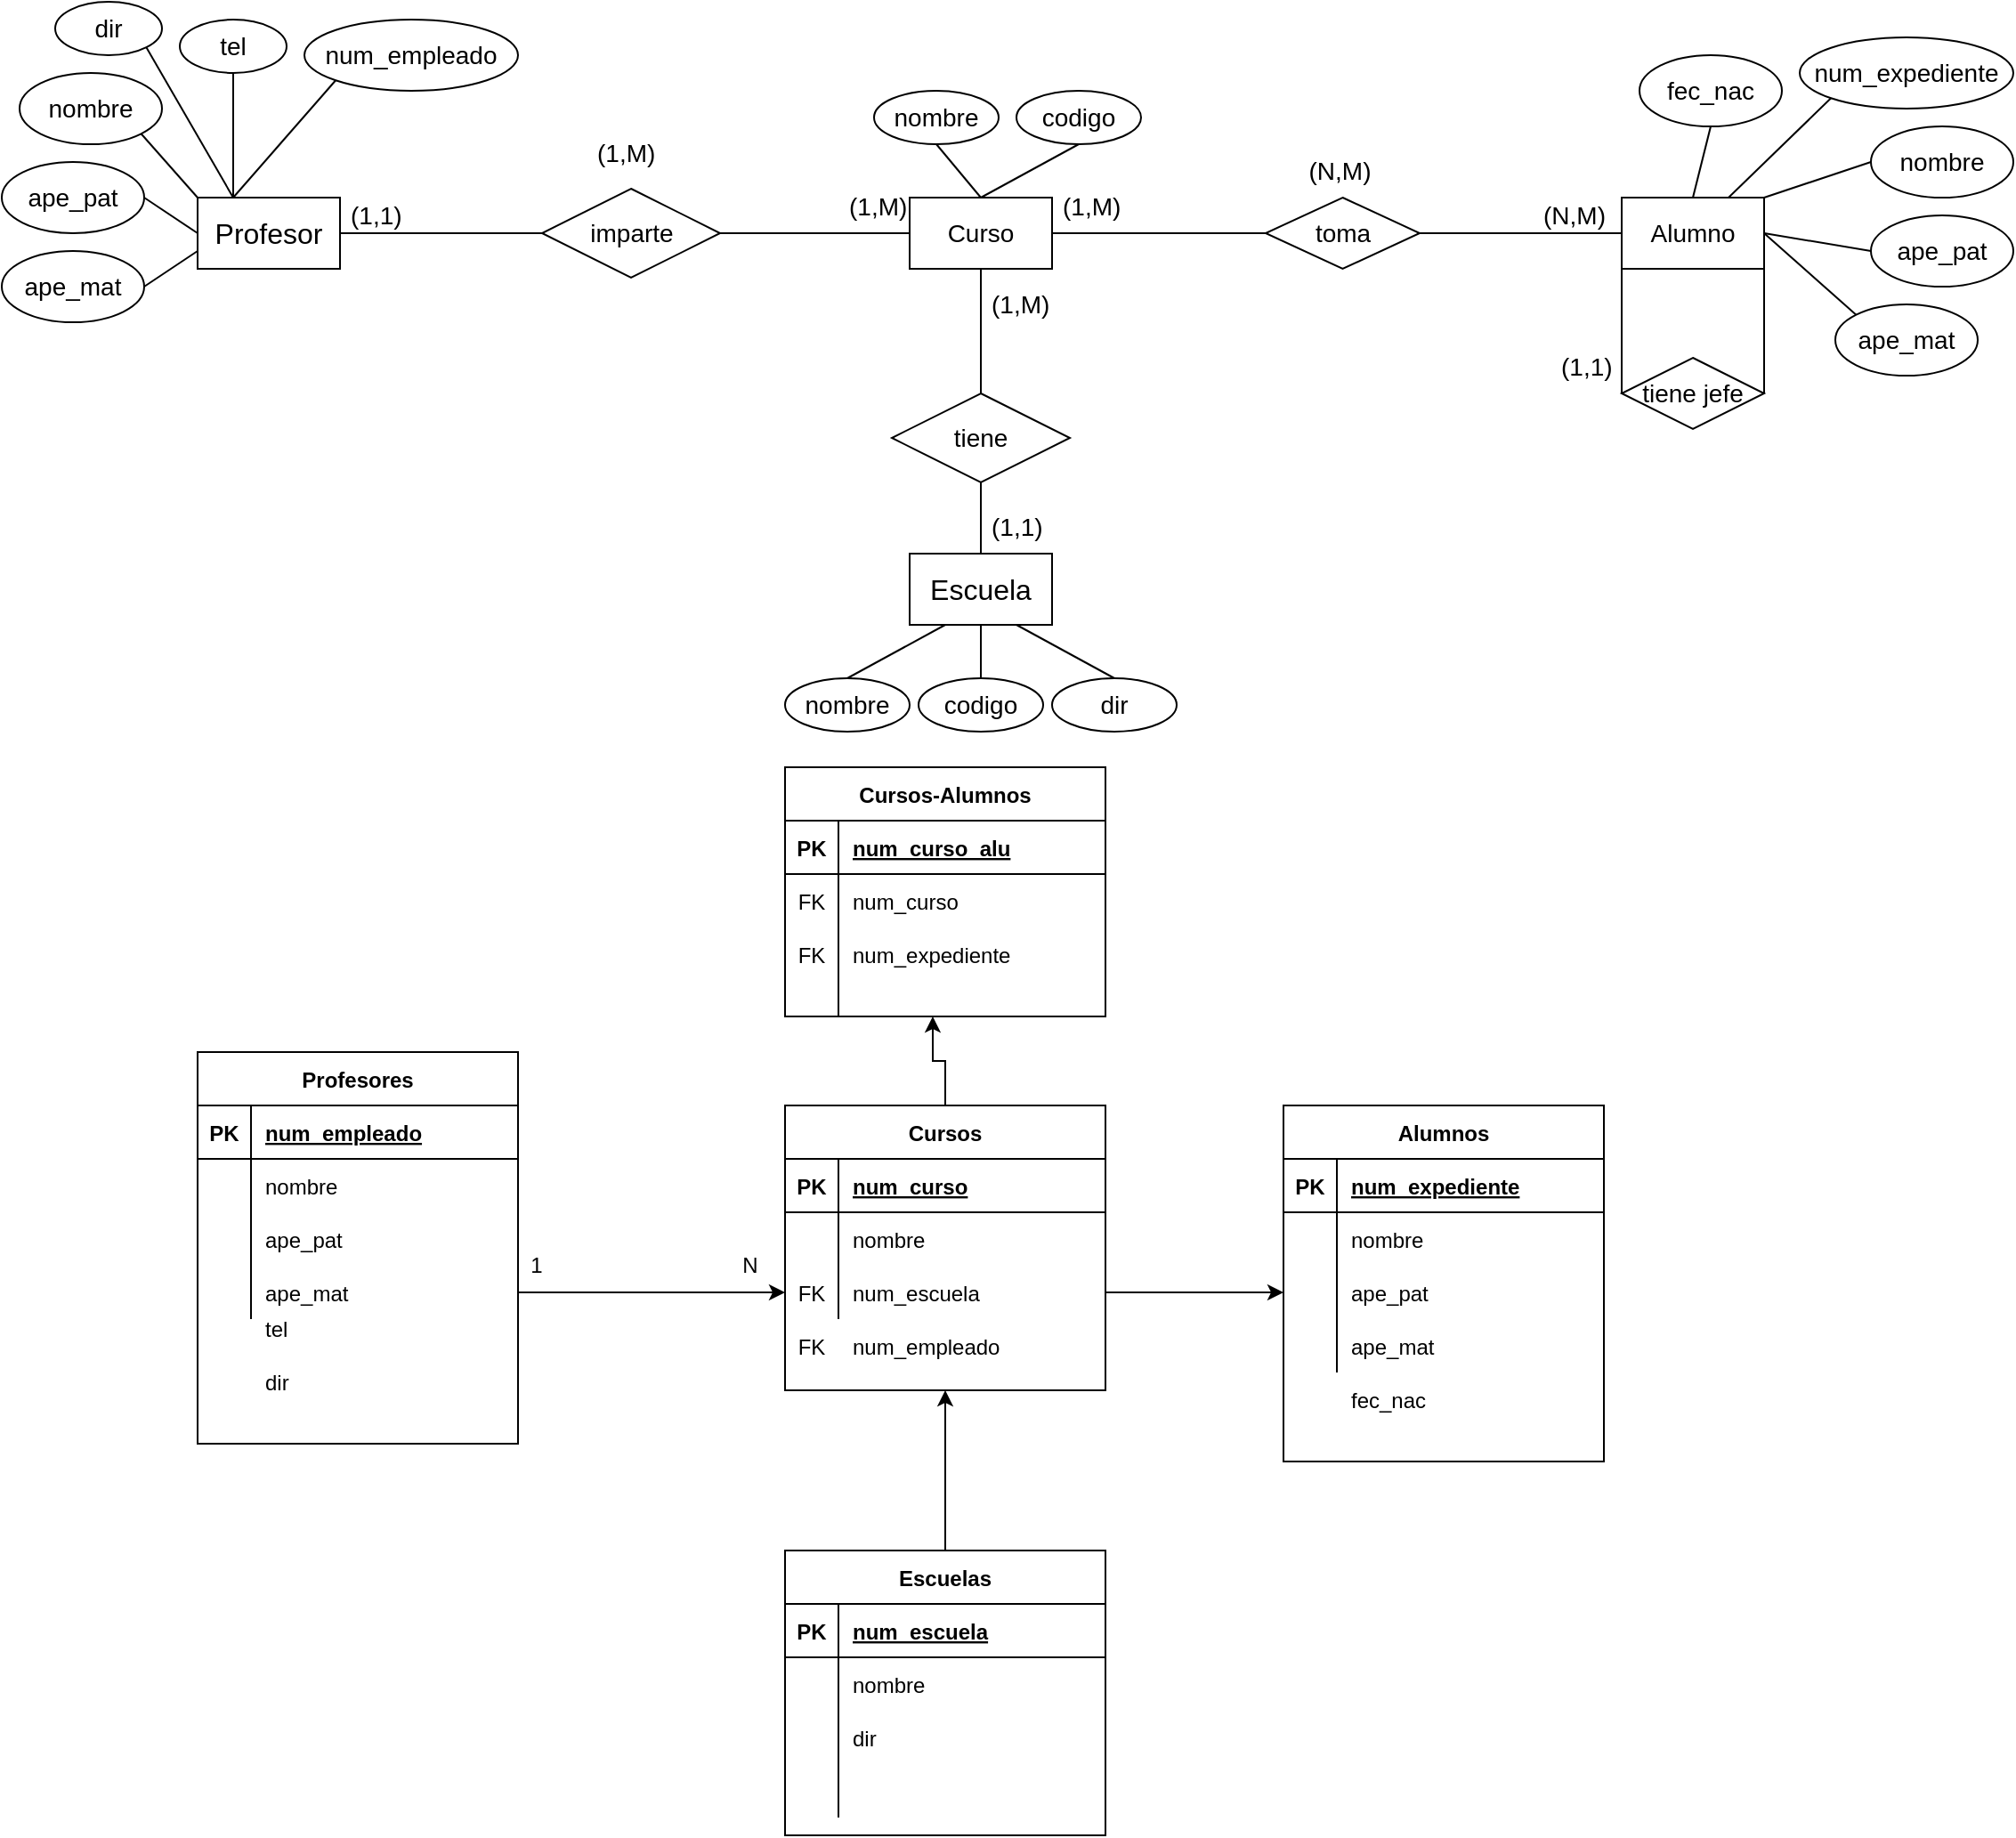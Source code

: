 <mxfile version="13.8.0" type="github">
  <diagram id="ArHhOgh3IaD8CNQqkL_k" name="Page-1">
    <mxGraphModel dx="1102" dy="614" grid="1" gridSize="10" guides="1" tooltips="1" connect="1" arrows="1" fold="1" page="1" pageScale="1" pageWidth="827" pageHeight="1169" math="0" shadow="0">
      <root>
        <mxCell id="0" />
        <mxCell id="1" parent="0" />
        <mxCell id="pSBBILQs86cwOw-8D6nt-1" value="Profesor" style="rounded=0;whiteSpace=wrap;html=1;fontSize=16;" parent="1" vertex="1">
          <mxGeometry x="120" y="280" width="80" height="40" as="geometry" />
        </mxCell>
        <mxCell id="pSBBILQs86cwOw-8D6nt-2" value="num_empleado" style="ellipse;whiteSpace=wrap;html=1;align=center;fontSize=14;" parent="1" vertex="1">
          <mxGeometry x="180" y="180" width="120" height="40" as="geometry" />
        </mxCell>
        <mxCell id="pSBBILQs86cwOw-8D6nt-3" value="nombre" style="ellipse;whiteSpace=wrap;html=1;align=center;fontSize=14;" parent="1" vertex="1">
          <mxGeometry x="20" y="210" width="80" height="40" as="geometry" />
        </mxCell>
        <mxCell id="pSBBILQs86cwOw-8D6nt-4" value="ape_pat" style="ellipse;whiteSpace=wrap;html=1;align=center;fontSize=14;" parent="1" vertex="1">
          <mxGeometry x="10" y="260" width="80" height="40" as="geometry" />
        </mxCell>
        <mxCell id="pSBBILQs86cwOw-8D6nt-7" value="ape_mat" style="ellipse;whiteSpace=wrap;html=1;align=center;fontSize=14;" parent="1" vertex="1">
          <mxGeometry x="10" y="310" width="80" height="40" as="geometry" />
        </mxCell>
        <mxCell id="pSBBILQs86cwOw-8D6nt-8" value="dir" style="ellipse;whiteSpace=wrap;html=1;align=center;fontSize=14;" parent="1" vertex="1">
          <mxGeometry x="40" y="170" width="60" height="30" as="geometry" />
        </mxCell>
        <mxCell id="pSBBILQs86cwOw-8D6nt-9" value="tel" style="ellipse;whiteSpace=wrap;html=1;align=center;fontSize=14;" parent="1" vertex="1">
          <mxGeometry x="110" y="180" width="60" height="30" as="geometry" />
        </mxCell>
        <mxCell id="pSBBILQs86cwOw-8D6nt-10" value="" style="endArrow=none;html=1;rounded=0;fontSize=14;exitX=1;exitY=0.5;exitDx=0;exitDy=0;entryX=0;entryY=0.75;entryDx=0;entryDy=0;" parent="1" source="pSBBILQs86cwOw-8D6nt-7" target="pSBBILQs86cwOw-8D6nt-1" edge="1">
          <mxGeometry relative="1" as="geometry">
            <mxPoint x="330" y="320" as="sourcePoint" />
            <mxPoint x="490" y="320" as="targetPoint" />
          </mxGeometry>
        </mxCell>
        <mxCell id="pSBBILQs86cwOw-8D6nt-11" value="" style="endArrow=none;html=1;rounded=0;fontSize=14;exitX=0;exitY=1;exitDx=0;exitDy=0;entryX=0.25;entryY=0;entryDx=0;entryDy=0;" parent="1" source="pSBBILQs86cwOw-8D6nt-2" target="pSBBILQs86cwOw-8D6nt-1" edge="1">
          <mxGeometry relative="1" as="geometry">
            <mxPoint x="330" y="320" as="sourcePoint" />
            <mxPoint x="490" y="320" as="targetPoint" />
          </mxGeometry>
        </mxCell>
        <mxCell id="pSBBILQs86cwOw-8D6nt-12" value="" style="endArrow=none;html=1;rounded=0;fontSize=14;entryX=0.25;entryY=0;entryDx=0;entryDy=0;" parent="1" source="pSBBILQs86cwOw-8D6nt-9" target="pSBBILQs86cwOw-8D6nt-1" edge="1">
          <mxGeometry relative="1" as="geometry">
            <mxPoint x="330" y="320" as="sourcePoint" />
            <mxPoint x="490" y="320" as="targetPoint" />
          </mxGeometry>
        </mxCell>
        <mxCell id="pSBBILQs86cwOw-8D6nt-13" value="" style="endArrow=none;html=1;rounded=0;fontSize=14;exitX=1;exitY=1;exitDx=0;exitDy=0;entryX=0.25;entryY=0;entryDx=0;entryDy=0;" parent="1" source="pSBBILQs86cwOw-8D6nt-8" target="pSBBILQs86cwOw-8D6nt-1" edge="1">
          <mxGeometry relative="1" as="geometry">
            <mxPoint x="330" y="320" as="sourcePoint" />
            <mxPoint x="490" y="320" as="targetPoint" />
          </mxGeometry>
        </mxCell>
        <mxCell id="pSBBILQs86cwOw-8D6nt-14" value="" style="endArrow=none;html=1;rounded=0;fontSize=14;exitX=1;exitY=1;exitDx=0;exitDy=0;entryX=0;entryY=0;entryDx=0;entryDy=0;" parent="1" source="pSBBILQs86cwOw-8D6nt-3" target="pSBBILQs86cwOw-8D6nt-1" edge="1">
          <mxGeometry relative="1" as="geometry">
            <mxPoint x="330" y="320" as="sourcePoint" />
            <mxPoint x="490" y="320" as="targetPoint" />
          </mxGeometry>
        </mxCell>
        <mxCell id="pSBBILQs86cwOw-8D6nt-15" value="" style="endArrow=none;html=1;rounded=0;fontSize=14;exitX=1;exitY=0.5;exitDx=0;exitDy=0;entryX=0;entryY=0.5;entryDx=0;entryDy=0;" parent="1" source="pSBBILQs86cwOw-8D6nt-4" target="pSBBILQs86cwOw-8D6nt-1" edge="1">
          <mxGeometry relative="1" as="geometry">
            <mxPoint x="330" y="320" as="sourcePoint" />
            <mxPoint x="490" y="320" as="targetPoint" />
          </mxGeometry>
        </mxCell>
        <mxCell id="pSBBILQs86cwOw-8D6nt-16" value="Curso" style="whiteSpace=wrap;html=1;align=center;fontSize=14;" parent="1" vertex="1">
          <mxGeometry x="520" y="280" width="80" height="40" as="geometry" />
        </mxCell>
        <mxCell id="pSBBILQs86cwOw-8D6nt-17" value="nombre" style="ellipse;whiteSpace=wrap;html=1;align=center;fontSize=14;" parent="1" vertex="1">
          <mxGeometry x="500" y="220" width="70" height="30" as="geometry" />
        </mxCell>
        <mxCell id="pSBBILQs86cwOw-8D6nt-18" value="codigo" style="ellipse;whiteSpace=wrap;html=1;align=center;fontSize=14;" parent="1" vertex="1">
          <mxGeometry x="580" y="220" width="70" height="30" as="geometry" />
        </mxCell>
        <mxCell id="pSBBILQs86cwOw-8D6nt-19" value="" style="endArrow=none;html=1;rounded=0;fontSize=14;exitX=0.5;exitY=1;exitDx=0;exitDy=0;entryX=0.5;entryY=0;entryDx=0;entryDy=0;" parent="1" source="pSBBILQs86cwOw-8D6nt-18" target="pSBBILQs86cwOw-8D6nt-16" edge="1">
          <mxGeometry relative="1" as="geometry">
            <mxPoint x="490" y="320" as="sourcePoint" />
            <mxPoint x="650" y="320" as="targetPoint" />
          </mxGeometry>
        </mxCell>
        <mxCell id="pSBBILQs86cwOw-8D6nt-20" value="" style="endArrow=none;html=1;rounded=0;fontSize=14;exitX=0.5;exitY=1;exitDx=0;exitDy=0;entryX=0.5;entryY=0;entryDx=0;entryDy=0;" parent="1" source="pSBBILQs86cwOw-8D6nt-17" target="pSBBILQs86cwOw-8D6nt-16" edge="1">
          <mxGeometry relative="1" as="geometry">
            <mxPoint x="490" y="320" as="sourcePoint" />
            <mxPoint x="650" y="320" as="targetPoint" />
          </mxGeometry>
        </mxCell>
        <mxCell id="pSBBILQs86cwOw-8D6nt-21" value="Alumno" style="whiteSpace=wrap;html=1;align=center;fontSize=14;" parent="1" vertex="1">
          <mxGeometry x="920" y="280" width="80" height="40" as="geometry" />
        </mxCell>
        <mxCell id="pSBBILQs86cwOw-8D6nt-22" value="num_expediente" style="ellipse;whiteSpace=wrap;html=1;align=center;fontSize=14;" parent="1" vertex="1">
          <mxGeometry x="1020" y="190" width="120" height="40" as="geometry" />
        </mxCell>
        <mxCell id="pSBBILQs86cwOw-8D6nt-23" value="nombre" style="ellipse;whiteSpace=wrap;html=1;align=center;fontSize=14;" parent="1" vertex="1">
          <mxGeometry x="1060" y="240" width="80" height="40" as="geometry" />
        </mxCell>
        <mxCell id="pSBBILQs86cwOw-8D6nt-24" value="ape_pat" style="ellipse;whiteSpace=wrap;html=1;align=center;fontSize=14;" parent="1" vertex="1">
          <mxGeometry x="1060" y="290" width="80" height="40" as="geometry" />
        </mxCell>
        <mxCell id="pSBBILQs86cwOw-8D6nt-25" value="ape_mat" style="ellipse;whiteSpace=wrap;html=1;align=center;fontSize=14;" parent="1" vertex="1">
          <mxGeometry x="1040" y="340" width="80" height="40" as="geometry" />
        </mxCell>
        <mxCell id="pSBBILQs86cwOw-8D6nt-26" value="fec_nac" style="ellipse;whiteSpace=wrap;html=1;align=center;fontSize=14;" parent="1" vertex="1">
          <mxGeometry x="930" y="200" width="80" height="40" as="geometry" />
        </mxCell>
        <mxCell id="pSBBILQs86cwOw-8D6nt-27" value="" style="endArrow=none;html=1;rounded=0;fontSize=14;entryX=0;entryY=0;entryDx=0;entryDy=0;exitX=1;exitY=0.5;exitDx=0;exitDy=0;" parent="1" source="pSBBILQs86cwOw-8D6nt-21" target="pSBBILQs86cwOw-8D6nt-25" edge="1">
          <mxGeometry relative="1" as="geometry">
            <mxPoint x="650" y="320" as="sourcePoint" />
            <mxPoint x="810" y="320" as="targetPoint" />
          </mxGeometry>
        </mxCell>
        <mxCell id="pSBBILQs86cwOw-8D6nt-28" value="" style="endArrow=none;html=1;rounded=0;fontSize=14;entryX=0;entryY=0.5;entryDx=0;entryDy=0;exitX=1;exitY=0.5;exitDx=0;exitDy=0;" parent="1" source="pSBBILQs86cwOw-8D6nt-21" target="pSBBILQs86cwOw-8D6nt-24" edge="1">
          <mxGeometry relative="1" as="geometry">
            <mxPoint x="650" y="320" as="sourcePoint" />
            <mxPoint x="810" y="320" as="targetPoint" />
          </mxGeometry>
        </mxCell>
        <mxCell id="pSBBILQs86cwOw-8D6nt-29" value="" style="endArrow=none;html=1;rounded=0;fontSize=14;entryX=0;entryY=0.5;entryDx=0;entryDy=0;exitX=1;exitY=0;exitDx=0;exitDy=0;" parent="1" source="pSBBILQs86cwOw-8D6nt-21" target="pSBBILQs86cwOw-8D6nt-23" edge="1">
          <mxGeometry relative="1" as="geometry">
            <mxPoint x="650" y="320" as="sourcePoint" />
            <mxPoint x="810" y="320" as="targetPoint" />
          </mxGeometry>
        </mxCell>
        <mxCell id="pSBBILQs86cwOw-8D6nt-30" value="" style="endArrow=none;html=1;rounded=0;fontSize=14;entryX=0;entryY=1;entryDx=0;entryDy=0;exitX=0.75;exitY=0;exitDx=0;exitDy=0;" parent="1" source="pSBBILQs86cwOw-8D6nt-21" target="pSBBILQs86cwOw-8D6nt-22" edge="1">
          <mxGeometry relative="1" as="geometry">
            <mxPoint x="650" y="320" as="sourcePoint" />
            <mxPoint x="810" y="320" as="targetPoint" />
          </mxGeometry>
        </mxCell>
        <mxCell id="pSBBILQs86cwOw-8D6nt-31" value="" style="endArrow=none;html=1;rounded=0;fontSize=14;entryX=0.5;entryY=1;entryDx=0;entryDy=0;exitX=0.5;exitY=0;exitDx=0;exitDy=0;" parent="1" source="pSBBILQs86cwOw-8D6nt-21" target="pSBBILQs86cwOw-8D6nt-26" edge="1">
          <mxGeometry relative="1" as="geometry">
            <mxPoint x="650" y="320" as="sourcePoint" />
            <mxPoint x="810" y="320" as="targetPoint" />
          </mxGeometry>
        </mxCell>
        <mxCell id="pSBBILQs86cwOw-8D6nt-33" value="imparte" style="shape=rhombus;perimeter=rhombusPerimeter;whiteSpace=wrap;html=1;align=center;fontSize=14;" parent="1" vertex="1">
          <mxGeometry x="313.5" y="275" width="100" height="50" as="geometry" />
        </mxCell>
        <mxCell id="pSBBILQs86cwOw-8D6nt-34" value="" style="endArrow=none;html=1;rounded=0;fontSize=14;exitX=1;exitY=0.5;exitDx=0;exitDy=0;entryX=0;entryY=0.5;entryDx=0;entryDy=0;" parent="1" source="pSBBILQs86cwOw-8D6nt-1" target="pSBBILQs86cwOw-8D6nt-33" edge="1">
          <mxGeometry relative="1" as="geometry">
            <mxPoint x="330" y="320" as="sourcePoint" />
            <mxPoint x="490" y="320" as="targetPoint" />
          </mxGeometry>
        </mxCell>
        <mxCell id="pSBBILQs86cwOw-8D6nt-35" value="" style="endArrow=none;html=1;rounded=0;fontSize=14;entryX=0;entryY=0.5;entryDx=0;entryDy=0;exitX=1;exitY=0.5;exitDx=0;exitDy=0;" parent="1" source="pSBBILQs86cwOw-8D6nt-33" target="pSBBILQs86cwOw-8D6nt-16" edge="1">
          <mxGeometry relative="1" as="geometry">
            <mxPoint x="330" y="320" as="sourcePoint" />
            <mxPoint x="490" y="320" as="targetPoint" />
          </mxGeometry>
        </mxCell>
        <mxCell id="pSBBILQs86cwOw-8D6nt-41" value="tiene jefe" style="shape=rhombus;perimeter=rhombusPerimeter;whiteSpace=wrap;html=1;align=center;fontSize=14;" parent="1" vertex="1">
          <mxGeometry x="920" y="370" width="80" height="40" as="geometry" />
        </mxCell>
        <mxCell id="pSBBILQs86cwOw-8D6nt-42" value="" style="endArrow=none;html=1;rounded=0;fontSize=14;entryX=0;entryY=1;entryDx=0;entryDy=0;exitX=0;exitY=0.5;exitDx=0;exitDy=0;" parent="1" source="pSBBILQs86cwOw-8D6nt-41" target="pSBBILQs86cwOw-8D6nt-21" edge="1">
          <mxGeometry relative="1" as="geometry">
            <mxPoint x="900" y="380" as="sourcePoint" />
            <mxPoint x="800" y="320" as="targetPoint" />
          </mxGeometry>
        </mxCell>
        <mxCell id="pSBBILQs86cwOw-8D6nt-43" value="" style="endArrow=none;html=1;rounded=0;fontSize=14;entryX=1;entryY=1;entryDx=0;entryDy=0;exitX=1;exitY=0.5;exitDx=0;exitDy=0;" parent="1" source="pSBBILQs86cwOw-8D6nt-41" target="pSBBILQs86cwOw-8D6nt-21" edge="1">
          <mxGeometry relative="1" as="geometry">
            <mxPoint x="640" y="320" as="sourcePoint" />
            <mxPoint x="800" y="320" as="targetPoint" />
          </mxGeometry>
        </mxCell>
        <mxCell id="pSBBILQs86cwOw-8D6nt-36" value="toma" style="shape=rhombus;perimeter=rhombusPerimeter;whiteSpace=wrap;html=1;align=center;fontSize=14;" parent="1" vertex="1">
          <mxGeometry x="720" y="280" width="86.5" height="40" as="geometry" />
        </mxCell>
        <mxCell id="pSBBILQs86cwOw-8D6nt-47" value="" style="endArrow=none;html=1;rounded=0;fontSize=14;entryX=0;entryY=0.5;entryDx=0;entryDy=0;exitX=1;exitY=0.5;exitDx=0;exitDy=0;" parent="1" source="pSBBILQs86cwOw-8D6nt-16" target="pSBBILQs86cwOw-8D6nt-36" edge="1">
          <mxGeometry relative="1" as="geometry">
            <mxPoint x="460" y="320" as="sourcePoint" />
            <mxPoint x="620" y="320" as="targetPoint" />
          </mxGeometry>
        </mxCell>
        <mxCell id="pSBBILQs86cwOw-8D6nt-48" value="" style="endArrow=none;html=1;rounded=0;fontSize=14;entryX=0;entryY=0.5;entryDx=0;entryDy=0;exitX=1;exitY=0.5;exitDx=0;exitDy=0;" parent="1" source="pSBBILQs86cwOw-8D6nt-36" target="pSBBILQs86cwOw-8D6nt-21" edge="1">
          <mxGeometry relative="1" as="geometry">
            <mxPoint x="460" y="320" as="sourcePoint" />
            <mxPoint x="620" y="320" as="targetPoint" />
          </mxGeometry>
        </mxCell>
        <mxCell id="pSBBILQs86cwOw-8D6nt-49" value="(1,M)" style="text;strokeColor=none;fillColor=none;spacingLeft=4;spacingRight=4;overflow=hidden;rotatable=0;points=[[0,0.5],[1,0.5]];portConstraint=eastwest;fontSize=14;" parent="1" vertex="1">
          <mxGeometry x="600" y="270" width="50" height="30" as="geometry" />
        </mxCell>
        <mxCell id="pSBBILQs86cwOw-8D6nt-51" value="(1,1)" style="text;strokeColor=none;fillColor=none;spacingLeft=4;spacingRight=4;overflow=hidden;rotatable=0;points=[[0,0.5],[1,0.5]];portConstraint=eastwest;fontSize=14;" parent="1" vertex="1">
          <mxGeometry x="200" y="275" width="50" height="30" as="geometry" />
        </mxCell>
        <mxCell id="jHb059mSEohOz7xkPlQN-1" value="(1,1)" style="text;strokeColor=none;fillColor=none;spacingLeft=4;spacingRight=4;overflow=hidden;rotatable=0;points=[[0,0.5],[1,0.5]];portConstraint=eastwest;fontSize=14;" vertex="1" parent="1">
          <mxGeometry x="880" y="360" width="50" height="30" as="geometry" />
        </mxCell>
        <mxCell id="jHb059mSEohOz7xkPlQN-2" value="(1,M)" style="text;strokeColor=none;fillColor=none;spacingLeft=4;spacingRight=4;overflow=hidden;rotatable=0;points=[[0,0.5],[1,0.5]];portConstraint=eastwest;fontSize=14;" vertex="1" parent="1">
          <mxGeometry x="480" y="270" width="50" height="30" as="geometry" />
        </mxCell>
        <mxCell id="jHb059mSEohOz7xkPlQN-4" value="(N,M)" style="text;strokeColor=none;fillColor=none;spacingLeft=4;spacingRight=4;overflow=hidden;rotatable=0;points=[[0,0.5],[1,0.5]];portConstraint=eastwest;fontSize=14;" vertex="1" parent="1">
          <mxGeometry x="870" y="275" width="50" height="30" as="geometry" />
        </mxCell>
        <mxCell id="jHb059mSEohOz7xkPlQN-5" value="Escuela" style="rounded=0;whiteSpace=wrap;html=1;fontSize=16;" vertex="1" parent="1">
          <mxGeometry x="520" y="480" width="80" height="40" as="geometry" />
        </mxCell>
        <mxCell id="jHb059mSEohOz7xkPlQN-6" value="tiene" style="shape=rhombus;perimeter=rhombusPerimeter;whiteSpace=wrap;html=1;align=center;fontSize=14;" vertex="1" parent="1">
          <mxGeometry x="510" y="390" width="100" height="50" as="geometry" />
        </mxCell>
        <mxCell id="jHb059mSEohOz7xkPlQN-7" value="" style="endArrow=none;html=1;rounded=0;entryX=0.5;entryY=0;entryDx=0;entryDy=0;exitX=0.5;exitY=1;exitDx=0;exitDy=0;" edge="1" parent="1" source="pSBBILQs86cwOw-8D6nt-16" target="jHb059mSEohOz7xkPlQN-6">
          <mxGeometry relative="1" as="geometry">
            <mxPoint x="520" y="340" as="sourcePoint" />
            <mxPoint x="640" y="320" as="targetPoint" />
          </mxGeometry>
        </mxCell>
        <mxCell id="jHb059mSEohOz7xkPlQN-8" value="" style="endArrow=none;html=1;rounded=0;exitX=0.5;exitY=1;exitDx=0;exitDy=0;entryX=0.5;entryY=0;entryDx=0;entryDy=0;" edge="1" parent="1" source="jHb059mSEohOz7xkPlQN-6" target="jHb059mSEohOz7xkPlQN-5">
          <mxGeometry relative="1" as="geometry">
            <mxPoint x="480" y="320" as="sourcePoint" />
            <mxPoint x="640" y="320" as="targetPoint" />
          </mxGeometry>
        </mxCell>
        <mxCell id="jHb059mSEohOz7xkPlQN-9" value="(1,1)" style="text;strokeColor=none;fillColor=none;spacingLeft=4;spacingRight=4;overflow=hidden;rotatable=0;points=[[0,0.5],[1,0.5]];portConstraint=eastwest;fontSize=14;" vertex="1" parent="1">
          <mxGeometry x="560" y="450" width="50" height="30" as="geometry" />
        </mxCell>
        <mxCell id="jHb059mSEohOz7xkPlQN-10" value="(1,M)" style="text;strokeColor=none;fillColor=none;spacingLeft=4;spacingRight=4;overflow=hidden;rotatable=0;points=[[0,0.5],[1,0.5]];portConstraint=eastwest;fontSize=14;" vertex="1" parent="1">
          <mxGeometry x="560" y="325" width="50" height="30" as="geometry" />
        </mxCell>
        <mxCell id="jHb059mSEohOz7xkPlQN-11" value="(1,M)" style="text;strokeColor=none;fillColor=none;spacingLeft=4;spacingRight=4;overflow=hidden;rotatable=0;points=[[0,0.5],[1,0.5]];portConstraint=eastwest;fontSize=14;" vertex="1" parent="1">
          <mxGeometry x="338.5" y="240" width="50" height="30" as="geometry" />
        </mxCell>
        <mxCell id="jHb059mSEohOz7xkPlQN-12" value="(N,M)" style="text;strokeColor=none;fillColor=none;spacingLeft=4;spacingRight=4;overflow=hidden;rotatable=0;points=[[0,0.5],[1,0.5]];portConstraint=eastwest;fontSize=14;" vertex="1" parent="1">
          <mxGeometry x="738.25" y="250" width="50" height="30" as="geometry" />
        </mxCell>
        <mxCell id="jHb059mSEohOz7xkPlQN-55" value="nombre" style="ellipse;whiteSpace=wrap;html=1;align=center;fontSize=14;" vertex="1" parent="1">
          <mxGeometry x="450" y="550" width="70" height="30" as="geometry" />
        </mxCell>
        <mxCell id="jHb059mSEohOz7xkPlQN-56" value="codigo" style="ellipse;whiteSpace=wrap;html=1;align=center;fontSize=14;" vertex="1" parent="1">
          <mxGeometry x="525" y="550" width="70" height="30" as="geometry" />
        </mxCell>
        <mxCell id="jHb059mSEohOz7xkPlQN-57" value="dir" style="ellipse;whiteSpace=wrap;html=1;align=center;fontSize=14;" vertex="1" parent="1">
          <mxGeometry x="600" y="550" width="70" height="30" as="geometry" />
        </mxCell>
        <mxCell id="jHb059mSEohOz7xkPlQN-58" value="" style="endArrow=none;html=1;rounded=0;entryX=0.5;entryY=0;entryDx=0;entryDy=0;exitX=0.75;exitY=1;exitDx=0;exitDy=0;" edge="1" parent="1" source="jHb059mSEohOz7xkPlQN-5" target="jHb059mSEohOz7xkPlQN-57">
          <mxGeometry relative="1" as="geometry">
            <mxPoint x="480" y="510" as="sourcePoint" />
            <mxPoint x="640" y="510" as="targetPoint" />
          </mxGeometry>
        </mxCell>
        <mxCell id="jHb059mSEohOz7xkPlQN-59" value="" style="endArrow=none;html=1;rounded=0;exitX=0.5;exitY=0;exitDx=0;exitDy=0;entryX=0.5;entryY=1;entryDx=0;entryDy=0;" edge="1" parent="1" source="jHb059mSEohOz7xkPlQN-56" target="jHb059mSEohOz7xkPlQN-5">
          <mxGeometry relative="1" as="geometry">
            <mxPoint x="480" y="510" as="sourcePoint" />
            <mxPoint x="640" y="510" as="targetPoint" />
          </mxGeometry>
        </mxCell>
        <mxCell id="jHb059mSEohOz7xkPlQN-60" value="" style="endArrow=none;html=1;rounded=0;exitX=0.5;exitY=0;exitDx=0;exitDy=0;entryX=0.25;entryY=1;entryDx=0;entryDy=0;" edge="1" parent="1" source="jHb059mSEohOz7xkPlQN-55" target="jHb059mSEohOz7xkPlQN-5">
          <mxGeometry relative="1" as="geometry">
            <mxPoint x="480" y="510" as="sourcePoint" />
            <mxPoint x="640" y="510" as="targetPoint" />
          </mxGeometry>
        </mxCell>
        <mxCell id="jHb059mSEohOz7xkPlQN-74" value="" style="shape=partialRectangle;collapsible=0;dropTarget=0;pointerEvents=0;fillColor=none;top=0;left=0;bottom=0;right=0;points=[[0,0.5],[1,0.5]];portConstraint=eastwest;" vertex="1" parent="1">
          <mxGeometry x="730" y="940" width="180" height="30" as="geometry" />
        </mxCell>
        <mxCell id="jHb059mSEohOz7xkPlQN-75" value="" style="shape=partialRectangle;connectable=0;fillColor=none;top=0;left=0;bottom=0;right=0;editable=1;overflow=hidden;" vertex="1" parent="jHb059mSEohOz7xkPlQN-74">
          <mxGeometry width="30" height="30" as="geometry" />
        </mxCell>
        <mxCell id="jHb059mSEohOz7xkPlQN-76" value="fec_nac" style="shape=partialRectangle;connectable=0;fillColor=none;top=0;left=0;bottom=0;right=0;align=left;spacingLeft=6;overflow=hidden;" vertex="1" parent="jHb059mSEohOz7xkPlQN-74">
          <mxGeometry x="30" width="150" height="30" as="geometry" />
        </mxCell>
        <mxCell id="jHb059mSEohOz7xkPlQN-79" value="" style="shape=partialRectangle;collapsible=0;dropTarget=0;pointerEvents=0;fillColor=none;top=0;left=0;bottom=0;right=0;points=[[0,0.5],[1,0.5]];portConstraint=eastwest;" vertex="1" parent="1">
          <mxGeometry x="450" y="910" width="180" height="30" as="geometry" />
        </mxCell>
        <mxCell id="jHb059mSEohOz7xkPlQN-80" value="FK" style="shape=partialRectangle;connectable=0;fillColor=none;top=0;left=0;bottom=0;right=0;editable=1;overflow=hidden;" vertex="1" parent="jHb059mSEohOz7xkPlQN-79">
          <mxGeometry width="30" height="30" as="geometry" />
        </mxCell>
        <mxCell id="jHb059mSEohOz7xkPlQN-81" value="num_empleado" style="shape=partialRectangle;connectable=0;fillColor=none;top=0;left=0;bottom=0;right=0;align=left;spacingLeft=6;overflow=hidden;" vertex="1" parent="jHb059mSEohOz7xkPlQN-79">
          <mxGeometry x="30" width="150" height="30" as="geometry" />
        </mxCell>
        <mxCell id="jHb059mSEohOz7xkPlQN-82" value="" style="group" vertex="1" connectable="0" parent="1">
          <mxGeometry x="120" y="760" width="180" height="220" as="geometry" />
        </mxCell>
        <mxCell id="jHb059mSEohOz7xkPlQN-27" value="tel" style="shape=partialRectangle;connectable=0;fillColor=none;top=0;left=0;bottom=0;right=0;align=left;spacingLeft=6;overflow=hidden;" vertex="1" parent="jHb059mSEohOz7xkPlQN-82">
          <mxGeometry x="30" y="140" width="150" height="30" as="geometry" />
        </mxCell>
        <mxCell id="jHb059mSEohOz7xkPlQN-28" value="dir" style="shape=partialRectangle;connectable=0;fillColor=none;top=0;left=0;bottom=0;right=0;align=left;spacingLeft=6;overflow=hidden;" vertex="1" parent="jHb059mSEohOz7xkPlQN-82">
          <mxGeometry x="30" y="170" width="150" height="30" as="geometry" />
        </mxCell>
        <mxCell id="jHb059mSEohOz7xkPlQN-14" value="Profesores" style="shape=table;startSize=30;container=1;collapsible=1;childLayout=tableLayout;fixedRows=1;rowLines=0;fontStyle=1;align=center;resizeLast=1;" vertex="1" parent="jHb059mSEohOz7xkPlQN-82">
          <mxGeometry width="180" height="220" as="geometry" />
        </mxCell>
        <mxCell id="jHb059mSEohOz7xkPlQN-15" value="" style="shape=partialRectangle;collapsible=0;dropTarget=0;pointerEvents=0;fillColor=none;top=0;left=0;bottom=1;right=0;points=[[0,0.5],[1,0.5]];portConstraint=eastwest;" vertex="1" parent="jHb059mSEohOz7xkPlQN-14">
          <mxGeometry y="30" width="180" height="30" as="geometry" />
        </mxCell>
        <mxCell id="jHb059mSEohOz7xkPlQN-16" value="PK" style="shape=partialRectangle;connectable=0;fillColor=none;top=0;left=0;bottom=0;right=0;fontStyle=1;overflow=hidden;" vertex="1" parent="jHb059mSEohOz7xkPlQN-15">
          <mxGeometry width="30" height="30" as="geometry" />
        </mxCell>
        <mxCell id="jHb059mSEohOz7xkPlQN-17" value="num_empleado" style="shape=partialRectangle;connectable=0;fillColor=none;top=0;left=0;bottom=0;right=0;align=left;spacingLeft=6;fontStyle=5;overflow=hidden;" vertex="1" parent="jHb059mSEohOz7xkPlQN-15">
          <mxGeometry x="30" width="150" height="30" as="geometry" />
        </mxCell>
        <mxCell id="jHb059mSEohOz7xkPlQN-18" value="" style="shape=partialRectangle;collapsible=0;dropTarget=0;pointerEvents=0;fillColor=none;top=0;left=0;bottom=0;right=0;points=[[0,0.5],[1,0.5]];portConstraint=eastwest;" vertex="1" parent="jHb059mSEohOz7xkPlQN-14">
          <mxGeometry y="60" width="180" height="30" as="geometry" />
        </mxCell>
        <mxCell id="jHb059mSEohOz7xkPlQN-19" value="" style="shape=partialRectangle;connectable=0;fillColor=none;top=0;left=0;bottom=0;right=0;editable=1;overflow=hidden;" vertex="1" parent="jHb059mSEohOz7xkPlQN-18">
          <mxGeometry width="30" height="30" as="geometry" />
        </mxCell>
        <mxCell id="jHb059mSEohOz7xkPlQN-20" value="nombre" style="shape=partialRectangle;connectable=0;fillColor=none;top=0;left=0;bottom=0;right=0;align=left;spacingLeft=6;overflow=hidden;" vertex="1" parent="jHb059mSEohOz7xkPlQN-18">
          <mxGeometry x="30" width="150" height="30" as="geometry" />
        </mxCell>
        <mxCell id="jHb059mSEohOz7xkPlQN-21" value="" style="shape=partialRectangle;collapsible=0;dropTarget=0;pointerEvents=0;fillColor=none;top=0;left=0;bottom=0;right=0;points=[[0,0.5],[1,0.5]];portConstraint=eastwest;" vertex="1" parent="jHb059mSEohOz7xkPlQN-14">
          <mxGeometry y="90" width="180" height="30" as="geometry" />
        </mxCell>
        <mxCell id="jHb059mSEohOz7xkPlQN-22" value="" style="shape=partialRectangle;connectable=0;fillColor=none;top=0;left=0;bottom=0;right=0;editable=1;overflow=hidden;" vertex="1" parent="jHb059mSEohOz7xkPlQN-21">
          <mxGeometry width="30" height="30" as="geometry" />
        </mxCell>
        <mxCell id="jHb059mSEohOz7xkPlQN-23" value="ape_pat" style="shape=partialRectangle;connectable=0;fillColor=none;top=0;left=0;bottom=0;right=0;align=left;spacingLeft=6;overflow=hidden;" vertex="1" parent="jHb059mSEohOz7xkPlQN-21">
          <mxGeometry x="30" width="150" height="30" as="geometry" />
        </mxCell>
        <mxCell id="jHb059mSEohOz7xkPlQN-24" value="" style="shape=partialRectangle;collapsible=0;dropTarget=0;pointerEvents=0;fillColor=none;top=0;left=0;bottom=0;right=0;points=[[0,0.5],[1,0.5]];portConstraint=eastwest;" vertex="1" parent="jHb059mSEohOz7xkPlQN-14">
          <mxGeometry y="120" width="180" height="30" as="geometry" />
        </mxCell>
        <mxCell id="jHb059mSEohOz7xkPlQN-25" value="" style="shape=partialRectangle;connectable=0;fillColor=none;top=0;left=0;bottom=0;right=0;editable=1;overflow=hidden;" vertex="1" parent="jHb059mSEohOz7xkPlQN-24">
          <mxGeometry width="30" height="30" as="geometry" />
        </mxCell>
        <mxCell id="jHb059mSEohOz7xkPlQN-26" value="ape_mat" style="shape=partialRectangle;connectable=0;fillColor=none;top=0;left=0;bottom=0;right=0;align=left;spacingLeft=6;overflow=hidden;" vertex="1" parent="jHb059mSEohOz7xkPlQN-24">
          <mxGeometry x="30" width="150" height="30" as="geometry" />
        </mxCell>
        <mxCell id="jHb059mSEohOz7xkPlQN-98" style="edgeStyle=orthogonalEdgeStyle;rounded=0;orthogonalLoop=1;jettySize=auto;html=1;exitX=0.5;exitY=0;exitDx=0;exitDy=0;entryX=0.461;entryY=1;entryDx=0;entryDy=0;entryPerimeter=0;" edge="1" parent="1" source="jHb059mSEohOz7xkPlQN-29" target="jHb059mSEohOz7xkPlQN-93">
          <mxGeometry relative="1" as="geometry" />
        </mxCell>
        <mxCell id="jHb059mSEohOz7xkPlQN-29" value="Cursos" style="shape=table;startSize=30;container=1;collapsible=1;childLayout=tableLayout;fixedRows=1;rowLines=0;fontStyle=1;align=center;resizeLast=1;" vertex="1" parent="1">
          <mxGeometry x="450" y="790" width="180" height="160" as="geometry" />
        </mxCell>
        <mxCell id="jHb059mSEohOz7xkPlQN-30" value="" style="shape=partialRectangle;collapsible=0;dropTarget=0;pointerEvents=0;fillColor=none;top=0;left=0;bottom=1;right=0;points=[[0,0.5],[1,0.5]];portConstraint=eastwest;" vertex="1" parent="jHb059mSEohOz7xkPlQN-29">
          <mxGeometry y="30" width="180" height="30" as="geometry" />
        </mxCell>
        <mxCell id="jHb059mSEohOz7xkPlQN-31" value="PK" style="shape=partialRectangle;connectable=0;fillColor=none;top=0;left=0;bottom=0;right=0;fontStyle=1;overflow=hidden;" vertex="1" parent="jHb059mSEohOz7xkPlQN-30">
          <mxGeometry width="30" height="30" as="geometry" />
        </mxCell>
        <mxCell id="jHb059mSEohOz7xkPlQN-32" value="num_curso" style="shape=partialRectangle;connectable=0;fillColor=none;top=0;left=0;bottom=0;right=0;align=left;spacingLeft=6;fontStyle=5;overflow=hidden;" vertex="1" parent="jHb059mSEohOz7xkPlQN-30">
          <mxGeometry x="30" width="150" height="30" as="geometry" />
        </mxCell>
        <mxCell id="jHb059mSEohOz7xkPlQN-33" value="" style="shape=partialRectangle;collapsible=0;dropTarget=0;pointerEvents=0;fillColor=none;top=0;left=0;bottom=0;right=0;points=[[0,0.5],[1,0.5]];portConstraint=eastwest;" vertex="1" parent="jHb059mSEohOz7xkPlQN-29">
          <mxGeometry y="60" width="180" height="30" as="geometry" />
        </mxCell>
        <mxCell id="jHb059mSEohOz7xkPlQN-34" value="" style="shape=partialRectangle;connectable=0;fillColor=none;top=0;left=0;bottom=0;right=0;editable=1;overflow=hidden;" vertex="1" parent="jHb059mSEohOz7xkPlQN-33">
          <mxGeometry width="30" height="30" as="geometry" />
        </mxCell>
        <mxCell id="jHb059mSEohOz7xkPlQN-35" value="nombre" style="shape=partialRectangle;connectable=0;fillColor=none;top=0;left=0;bottom=0;right=0;align=left;spacingLeft=6;overflow=hidden;" vertex="1" parent="jHb059mSEohOz7xkPlQN-33">
          <mxGeometry x="30" width="150" height="30" as="geometry" />
        </mxCell>
        <mxCell id="jHb059mSEohOz7xkPlQN-39" value="" style="shape=partialRectangle;collapsible=0;dropTarget=0;pointerEvents=0;fillColor=none;top=0;left=0;bottom=0;right=0;points=[[0,0.5],[1,0.5]];portConstraint=eastwest;" vertex="1" parent="jHb059mSEohOz7xkPlQN-29">
          <mxGeometry y="90" width="180" height="30" as="geometry" />
        </mxCell>
        <mxCell id="jHb059mSEohOz7xkPlQN-40" value="FK" style="shape=partialRectangle;connectable=0;fillColor=none;top=0;left=0;bottom=0;right=0;editable=1;overflow=hidden;" vertex="1" parent="jHb059mSEohOz7xkPlQN-39">
          <mxGeometry width="30" height="30" as="geometry" />
        </mxCell>
        <mxCell id="jHb059mSEohOz7xkPlQN-41" value="num_escuela" style="shape=partialRectangle;connectable=0;fillColor=none;top=0;left=0;bottom=0;right=0;align=left;spacingLeft=6;overflow=hidden;" vertex="1" parent="jHb059mSEohOz7xkPlQN-39">
          <mxGeometry x="30" width="150" height="30" as="geometry" />
        </mxCell>
        <mxCell id="jHb059mSEohOz7xkPlQN-61" value="Alumnos" style="shape=table;startSize=30;container=1;collapsible=1;childLayout=tableLayout;fixedRows=1;rowLines=0;fontStyle=1;align=center;resizeLast=1;" vertex="1" parent="1">
          <mxGeometry x="730" y="790" width="180" height="200" as="geometry" />
        </mxCell>
        <mxCell id="jHb059mSEohOz7xkPlQN-62" value="" style="shape=partialRectangle;collapsible=0;dropTarget=0;pointerEvents=0;fillColor=none;top=0;left=0;bottom=1;right=0;points=[[0,0.5],[1,0.5]];portConstraint=eastwest;" vertex="1" parent="jHb059mSEohOz7xkPlQN-61">
          <mxGeometry y="30" width="180" height="30" as="geometry" />
        </mxCell>
        <mxCell id="jHb059mSEohOz7xkPlQN-63" value="PK" style="shape=partialRectangle;connectable=0;fillColor=none;top=0;left=0;bottom=0;right=0;fontStyle=1;overflow=hidden;" vertex="1" parent="jHb059mSEohOz7xkPlQN-62">
          <mxGeometry width="30" height="30" as="geometry" />
        </mxCell>
        <mxCell id="jHb059mSEohOz7xkPlQN-64" value="num_expediente" style="shape=partialRectangle;connectable=0;fillColor=none;top=0;left=0;bottom=0;right=0;align=left;spacingLeft=6;fontStyle=5;overflow=hidden;" vertex="1" parent="jHb059mSEohOz7xkPlQN-62">
          <mxGeometry x="30" width="150" height="30" as="geometry" />
        </mxCell>
        <mxCell id="jHb059mSEohOz7xkPlQN-65" value="" style="shape=partialRectangle;collapsible=0;dropTarget=0;pointerEvents=0;fillColor=none;top=0;left=0;bottom=0;right=0;points=[[0,0.5],[1,0.5]];portConstraint=eastwest;" vertex="1" parent="jHb059mSEohOz7xkPlQN-61">
          <mxGeometry y="60" width="180" height="30" as="geometry" />
        </mxCell>
        <mxCell id="jHb059mSEohOz7xkPlQN-66" value="" style="shape=partialRectangle;connectable=0;fillColor=none;top=0;left=0;bottom=0;right=0;editable=1;overflow=hidden;" vertex="1" parent="jHb059mSEohOz7xkPlQN-65">
          <mxGeometry width="30" height="30" as="geometry" />
        </mxCell>
        <mxCell id="jHb059mSEohOz7xkPlQN-67" value="nombre" style="shape=partialRectangle;connectable=0;fillColor=none;top=0;left=0;bottom=0;right=0;align=left;spacingLeft=6;overflow=hidden;" vertex="1" parent="jHb059mSEohOz7xkPlQN-65">
          <mxGeometry x="30" width="150" height="30" as="geometry" />
        </mxCell>
        <mxCell id="jHb059mSEohOz7xkPlQN-68" value="" style="shape=partialRectangle;collapsible=0;dropTarget=0;pointerEvents=0;fillColor=none;top=0;left=0;bottom=0;right=0;points=[[0,0.5],[1,0.5]];portConstraint=eastwest;" vertex="1" parent="jHb059mSEohOz7xkPlQN-61">
          <mxGeometry y="90" width="180" height="30" as="geometry" />
        </mxCell>
        <mxCell id="jHb059mSEohOz7xkPlQN-69" value="" style="shape=partialRectangle;connectable=0;fillColor=none;top=0;left=0;bottom=0;right=0;editable=1;overflow=hidden;" vertex="1" parent="jHb059mSEohOz7xkPlQN-68">
          <mxGeometry width="30" height="30" as="geometry" />
        </mxCell>
        <mxCell id="jHb059mSEohOz7xkPlQN-70" value="ape_pat" style="shape=partialRectangle;connectable=0;fillColor=none;top=0;left=0;bottom=0;right=0;align=left;spacingLeft=6;overflow=hidden;" vertex="1" parent="jHb059mSEohOz7xkPlQN-68">
          <mxGeometry x="30" width="150" height="30" as="geometry" />
        </mxCell>
        <mxCell id="jHb059mSEohOz7xkPlQN-71" value="" style="shape=partialRectangle;collapsible=0;dropTarget=0;pointerEvents=0;fillColor=none;top=0;left=0;bottom=0;right=0;points=[[0,0.5],[1,0.5]];portConstraint=eastwest;" vertex="1" parent="jHb059mSEohOz7xkPlQN-61">
          <mxGeometry y="120" width="180" height="30" as="geometry" />
        </mxCell>
        <mxCell id="jHb059mSEohOz7xkPlQN-72" value="" style="shape=partialRectangle;connectable=0;fillColor=none;top=0;left=0;bottom=0;right=0;editable=1;overflow=hidden;" vertex="1" parent="jHb059mSEohOz7xkPlQN-71">
          <mxGeometry width="30" height="30" as="geometry" />
        </mxCell>
        <mxCell id="jHb059mSEohOz7xkPlQN-73" value="ape_mat" style="shape=partialRectangle;connectable=0;fillColor=none;top=0;left=0;bottom=0;right=0;align=left;spacingLeft=6;overflow=hidden;" vertex="1" parent="jHb059mSEohOz7xkPlQN-71">
          <mxGeometry x="30" width="150" height="30" as="geometry" />
        </mxCell>
        <mxCell id="jHb059mSEohOz7xkPlQN-97" style="edgeStyle=orthogonalEdgeStyle;rounded=0;orthogonalLoop=1;jettySize=auto;html=1;exitX=0.5;exitY=0;exitDx=0;exitDy=0;entryX=0.5;entryY=1;entryDx=0;entryDy=0;" edge="1" parent="1" source="jHb059mSEohOz7xkPlQN-42" target="jHb059mSEohOz7xkPlQN-29">
          <mxGeometry relative="1" as="geometry" />
        </mxCell>
        <mxCell id="jHb059mSEohOz7xkPlQN-83" value="Cursos-Alumnos" style="shape=table;startSize=30;container=1;collapsible=1;childLayout=tableLayout;fixedRows=1;rowLines=0;fontStyle=1;align=center;resizeLast=1;" vertex="1" parent="1">
          <mxGeometry x="450" y="600" width="180" height="140" as="geometry" />
        </mxCell>
        <mxCell id="jHb059mSEohOz7xkPlQN-84" value="" style="shape=partialRectangle;collapsible=0;dropTarget=0;pointerEvents=0;fillColor=none;top=0;left=0;bottom=1;right=0;points=[[0,0.5],[1,0.5]];portConstraint=eastwest;" vertex="1" parent="jHb059mSEohOz7xkPlQN-83">
          <mxGeometry y="30" width="180" height="30" as="geometry" />
        </mxCell>
        <mxCell id="jHb059mSEohOz7xkPlQN-85" value="PK" style="shape=partialRectangle;connectable=0;fillColor=none;top=0;left=0;bottom=0;right=0;fontStyle=1;overflow=hidden;" vertex="1" parent="jHb059mSEohOz7xkPlQN-84">
          <mxGeometry width="30" height="30" as="geometry" />
        </mxCell>
        <mxCell id="jHb059mSEohOz7xkPlQN-86" value="num_curso_alu" style="shape=partialRectangle;connectable=0;fillColor=none;top=0;left=0;bottom=0;right=0;align=left;spacingLeft=6;fontStyle=5;overflow=hidden;" vertex="1" parent="jHb059mSEohOz7xkPlQN-84">
          <mxGeometry x="30" width="150" height="30" as="geometry" />
        </mxCell>
        <mxCell id="jHb059mSEohOz7xkPlQN-87" value="" style="shape=partialRectangle;collapsible=0;dropTarget=0;pointerEvents=0;fillColor=none;top=0;left=0;bottom=0;right=0;points=[[0,0.5],[1,0.5]];portConstraint=eastwest;" vertex="1" parent="jHb059mSEohOz7xkPlQN-83">
          <mxGeometry y="60" width="180" height="30" as="geometry" />
        </mxCell>
        <mxCell id="jHb059mSEohOz7xkPlQN-88" value="FK" style="shape=partialRectangle;connectable=0;fillColor=none;top=0;left=0;bottom=0;right=0;editable=1;overflow=hidden;" vertex="1" parent="jHb059mSEohOz7xkPlQN-87">
          <mxGeometry width="30" height="30" as="geometry" />
        </mxCell>
        <mxCell id="jHb059mSEohOz7xkPlQN-89" value="num_curso" style="shape=partialRectangle;connectable=0;fillColor=none;top=0;left=0;bottom=0;right=0;align=left;spacingLeft=6;overflow=hidden;" vertex="1" parent="jHb059mSEohOz7xkPlQN-87">
          <mxGeometry x="30" width="150" height="30" as="geometry" />
        </mxCell>
        <mxCell id="jHb059mSEohOz7xkPlQN-90" value="" style="shape=partialRectangle;collapsible=0;dropTarget=0;pointerEvents=0;fillColor=none;top=0;left=0;bottom=0;right=0;points=[[0,0.5],[1,0.5]];portConstraint=eastwest;" vertex="1" parent="jHb059mSEohOz7xkPlQN-83">
          <mxGeometry y="90" width="180" height="30" as="geometry" />
        </mxCell>
        <mxCell id="jHb059mSEohOz7xkPlQN-91" value="FK" style="shape=partialRectangle;connectable=0;fillColor=none;top=0;left=0;bottom=0;right=0;editable=1;overflow=hidden;" vertex="1" parent="jHb059mSEohOz7xkPlQN-90">
          <mxGeometry width="30" height="30" as="geometry" />
        </mxCell>
        <mxCell id="jHb059mSEohOz7xkPlQN-92" value="num_expediente" style="shape=partialRectangle;connectable=0;fillColor=none;top=0;left=0;bottom=0;right=0;align=left;spacingLeft=6;overflow=hidden;" vertex="1" parent="jHb059mSEohOz7xkPlQN-90">
          <mxGeometry x="30" width="150" height="30" as="geometry" />
        </mxCell>
        <mxCell id="jHb059mSEohOz7xkPlQN-93" value="" style="shape=partialRectangle;collapsible=0;dropTarget=0;pointerEvents=0;fillColor=none;top=0;left=0;bottom=0;right=0;points=[[0,0.5],[1,0.5]];portConstraint=eastwest;" vertex="1" parent="jHb059mSEohOz7xkPlQN-83">
          <mxGeometry y="120" width="180" height="20" as="geometry" />
        </mxCell>
        <mxCell id="jHb059mSEohOz7xkPlQN-94" value="" style="shape=partialRectangle;connectable=0;fillColor=none;top=0;left=0;bottom=0;right=0;editable=1;overflow=hidden;" vertex="1" parent="jHb059mSEohOz7xkPlQN-93">
          <mxGeometry width="30" height="20" as="geometry" />
        </mxCell>
        <mxCell id="jHb059mSEohOz7xkPlQN-95" value="" style="shape=partialRectangle;connectable=0;fillColor=none;top=0;left=0;bottom=0;right=0;align=left;spacingLeft=6;overflow=hidden;" vertex="1" parent="jHb059mSEohOz7xkPlQN-93">
          <mxGeometry x="30" width="150" height="20" as="geometry" />
        </mxCell>
        <mxCell id="jHb059mSEohOz7xkPlQN-96" style="edgeStyle=orthogonalEdgeStyle;rounded=0;orthogonalLoop=1;jettySize=auto;html=1;exitX=1;exitY=0.5;exitDx=0;exitDy=0;" edge="1" parent="1" source="jHb059mSEohOz7xkPlQN-24" target="jHb059mSEohOz7xkPlQN-39">
          <mxGeometry relative="1" as="geometry" />
        </mxCell>
        <mxCell id="jHb059mSEohOz7xkPlQN-99" style="edgeStyle=orthogonalEdgeStyle;rounded=0;orthogonalLoop=1;jettySize=auto;html=1;exitX=1;exitY=0.5;exitDx=0;exitDy=0;entryX=0;entryY=0.5;entryDx=0;entryDy=0;" edge="1" parent="1" source="jHb059mSEohOz7xkPlQN-39" target="jHb059mSEohOz7xkPlQN-68">
          <mxGeometry relative="1" as="geometry" />
        </mxCell>
        <mxCell id="jHb059mSEohOz7xkPlQN-100" value="1" style="text;html=1;align=center;verticalAlign=middle;resizable=0;points=[];autosize=1;" vertex="1" parent="1">
          <mxGeometry x="300" y="870" width="20" height="20" as="geometry" />
        </mxCell>
        <mxCell id="jHb059mSEohOz7xkPlQN-101" value="N" style="text;html=1;align=center;verticalAlign=middle;resizable=0;points=[];autosize=1;" vertex="1" parent="1">
          <mxGeometry x="420" y="870" width="20" height="20" as="geometry" />
        </mxCell>
        <mxCell id="jHb059mSEohOz7xkPlQN-42" value="Escuelas" style="shape=table;startSize=30;container=1;collapsible=1;childLayout=tableLayout;fixedRows=1;rowLines=0;fontStyle=1;align=center;resizeLast=1;" vertex="1" parent="1">
          <mxGeometry x="450" y="1040" width="180" height="160" as="geometry" />
        </mxCell>
        <mxCell id="jHb059mSEohOz7xkPlQN-43" value="" style="shape=partialRectangle;collapsible=0;dropTarget=0;pointerEvents=0;fillColor=none;top=0;left=0;bottom=1;right=0;points=[[0,0.5],[1,0.5]];portConstraint=eastwest;" vertex="1" parent="jHb059mSEohOz7xkPlQN-42">
          <mxGeometry y="30" width="180" height="30" as="geometry" />
        </mxCell>
        <mxCell id="jHb059mSEohOz7xkPlQN-44" value="PK" style="shape=partialRectangle;connectable=0;fillColor=none;top=0;left=0;bottom=0;right=0;fontStyle=1;overflow=hidden;" vertex="1" parent="jHb059mSEohOz7xkPlQN-43">
          <mxGeometry width="30" height="30" as="geometry" />
        </mxCell>
        <mxCell id="jHb059mSEohOz7xkPlQN-45" value="num_escuela" style="shape=partialRectangle;connectable=0;fillColor=none;top=0;left=0;bottom=0;right=0;align=left;spacingLeft=6;fontStyle=5;overflow=hidden;" vertex="1" parent="jHb059mSEohOz7xkPlQN-43">
          <mxGeometry x="30" width="150" height="30" as="geometry" />
        </mxCell>
        <mxCell id="jHb059mSEohOz7xkPlQN-46" value="" style="shape=partialRectangle;collapsible=0;dropTarget=0;pointerEvents=0;fillColor=none;top=0;left=0;bottom=0;right=0;points=[[0,0.5],[1,0.5]];portConstraint=eastwest;" vertex="1" parent="jHb059mSEohOz7xkPlQN-42">
          <mxGeometry y="60" width="180" height="30" as="geometry" />
        </mxCell>
        <mxCell id="jHb059mSEohOz7xkPlQN-47" value="" style="shape=partialRectangle;connectable=0;fillColor=none;top=0;left=0;bottom=0;right=0;editable=1;overflow=hidden;" vertex="1" parent="jHb059mSEohOz7xkPlQN-46">
          <mxGeometry width="30" height="30" as="geometry" />
        </mxCell>
        <mxCell id="jHb059mSEohOz7xkPlQN-48" value="nombre" style="shape=partialRectangle;connectable=0;fillColor=none;top=0;left=0;bottom=0;right=0;align=left;spacingLeft=6;overflow=hidden;" vertex="1" parent="jHb059mSEohOz7xkPlQN-46">
          <mxGeometry x="30" width="150" height="30" as="geometry" />
        </mxCell>
        <mxCell id="jHb059mSEohOz7xkPlQN-49" value="" style="shape=partialRectangle;collapsible=0;dropTarget=0;pointerEvents=0;fillColor=none;top=0;left=0;bottom=0;right=0;points=[[0,0.5],[1,0.5]];portConstraint=eastwest;" vertex="1" parent="jHb059mSEohOz7xkPlQN-42">
          <mxGeometry y="90" width="180" height="30" as="geometry" />
        </mxCell>
        <mxCell id="jHb059mSEohOz7xkPlQN-50" value="" style="shape=partialRectangle;connectable=0;fillColor=none;top=0;left=0;bottom=0;right=0;editable=1;overflow=hidden;" vertex="1" parent="jHb059mSEohOz7xkPlQN-49">
          <mxGeometry width="30" height="30" as="geometry" />
        </mxCell>
        <mxCell id="jHb059mSEohOz7xkPlQN-51" value="dir" style="shape=partialRectangle;connectable=0;fillColor=none;top=0;left=0;bottom=0;right=0;align=left;spacingLeft=6;overflow=hidden;" vertex="1" parent="jHb059mSEohOz7xkPlQN-49">
          <mxGeometry x="30" width="150" height="30" as="geometry" />
        </mxCell>
        <mxCell id="jHb059mSEohOz7xkPlQN-52" value="" style="shape=partialRectangle;collapsible=0;dropTarget=0;pointerEvents=0;fillColor=none;top=0;left=0;bottom=0;right=0;points=[[0,0.5],[1,0.5]];portConstraint=eastwest;" vertex="1" parent="jHb059mSEohOz7xkPlQN-42">
          <mxGeometry y="120" width="180" height="30" as="geometry" />
        </mxCell>
        <mxCell id="jHb059mSEohOz7xkPlQN-53" value="" style="shape=partialRectangle;connectable=0;fillColor=none;top=0;left=0;bottom=0;right=0;editable=1;overflow=hidden;" vertex="1" parent="jHb059mSEohOz7xkPlQN-52">
          <mxGeometry width="30" height="30" as="geometry" />
        </mxCell>
        <mxCell id="jHb059mSEohOz7xkPlQN-54" value="" style="shape=partialRectangle;connectable=0;fillColor=none;top=0;left=0;bottom=0;right=0;align=left;spacingLeft=6;overflow=hidden;" vertex="1" parent="jHb059mSEohOz7xkPlQN-52">
          <mxGeometry x="30" width="150" height="30" as="geometry" />
        </mxCell>
      </root>
    </mxGraphModel>
  </diagram>
</mxfile>
